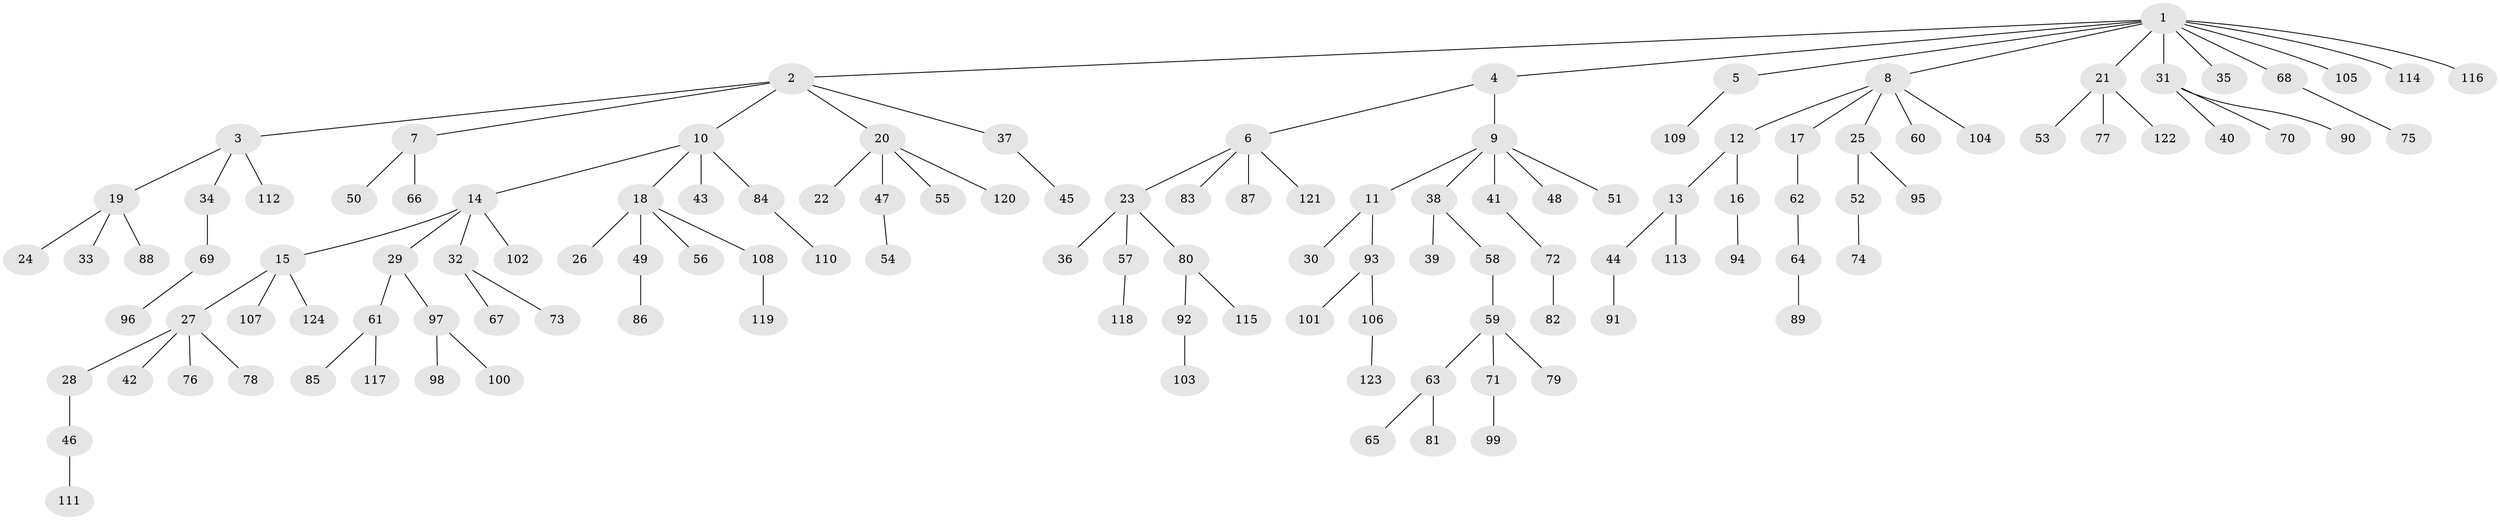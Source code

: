 // coarse degree distribution, {6: 0.013333333333333334, 1: 0.5333333333333333, 3: 0.16, 5: 0.02666666666666667, 2: 0.2, 4: 0.05333333333333334, 10: 0.013333333333333334}
// Generated by graph-tools (version 1.1) at 2025/37/03/04/25 23:37:18]
// undirected, 124 vertices, 123 edges
graph export_dot {
  node [color=gray90,style=filled];
  1;
  2;
  3;
  4;
  5;
  6;
  7;
  8;
  9;
  10;
  11;
  12;
  13;
  14;
  15;
  16;
  17;
  18;
  19;
  20;
  21;
  22;
  23;
  24;
  25;
  26;
  27;
  28;
  29;
  30;
  31;
  32;
  33;
  34;
  35;
  36;
  37;
  38;
  39;
  40;
  41;
  42;
  43;
  44;
  45;
  46;
  47;
  48;
  49;
  50;
  51;
  52;
  53;
  54;
  55;
  56;
  57;
  58;
  59;
  60;
  61;
  62;
  63;
  64;
  65;
  66;
  67;
  68;
  69;
  70;
  71;
  72;
  73;
  74;
  75;
  76;
  77;
  78;
  79;
  80;
  81;
  82;
  83;
  84;
  85;
  86;
  87;
  88;
  89;
  90;
  91;
  92;
  93;
  94;
  95;
  96;
  97;
  98;
  99;
  100;
  101;
  102;
  103;
  104;
  105;
  106;
  107;
  108;
  109;
  110;
  111;
  112;
  113;
  114;
  115;
  116;
  117;
  118;
  119;
  120;
  121;
  122;
  123;
  124;
  1 -- 2;
  1 -- 4;
  1 -- 5;
  1 -- 8;
  1 -- 21;
  1 -- 31;
  1 -- 35;
  1 -- 68;
  1 -- 105;
  1 -- 114;
  1 -- 116;
  2 -- 3;
  2 -- 7;
  2 -- 10;
  2 -- 20;
  2 -- 37;
  3 -- 19;
  3 -- 34;
  3 -- 112;
  4 -- 6;
  4 -- 9;
  5 -- 109;
  6 -- 23;
  6 -- 83;
  6 -- 87;
  6 -- 121;
  7 -- 50;
  7 -- 66;
  8 -- 12;
  8 -- 17;
  8 -- 25;
  8 -- 60;
  8 -- 104;
  9 -- 11;
  9 -- 38;
  9 -- 41;
  9 -- 48;
  9 -- 51;
  10 -- 14;
  10 -- 18;
  10 -- 43;
  10 -- 84;
  11 -- 30;
  11 -- 93;
  12 -- 13;
  12 -- 16;
  13 -- 44;
  13 -- 113;
  14 -- 15;
  14 -- 29;
  14 -- 32;
  14 -- 102;
  15 -- 27;
  15 -- 107;
  15 -- 124;
  16 -- 94;
  17 -- 62;
  18 -- 26;
  18 -- 49;
  18 -- 56;
  18 -- 108;
  19 -- 24;
  19 -- 33;
  19 -- 88;
  20 -- 22;
  20 -- 47;
  20 -- 55;
  20 -- 120;
  21 -- 53;
  21 -- 77;
  21 -- 122;
  23 -- 36;
  23 -- 57;
  23 -- 80;
  25 -- 52;
  25 -- 95;
  27 -- 28;
  27 -- 42;
  27 -- 76;
  27 -- 78;
  28 -- 46;
  29 -- 61;
  29 -- 97;
  31 -- 40;
  31 -- 70;
  31 -- 90;
  32 -- 67;
  32 -- 73;
  34 -- 69;
  37 -- 45;
  38 -- 39;
  38 -- 58;
  41 -- 72;
  44 -- 91;
  46 -- 111;
  47 -- 54;
  49 -- 86;
  52 -- 74;
  57 -- 118;
  58 -- 59;
  59 -- 63;
  59 -- 71;
  59 -- 79;
  61 -- 85;
  61 -- 117;
  62 -- 64;
  63 -- 65;
  63 -- 81;
  64 -- 89;
  68 -- 75;
  69 -- 96;
  71 -- 99;
  72 -- 82;
  80 -- 92;
  80 -- 115;
  84 -- 110;
  92 -- 103;
  93 -- 101;
  93 -- 106;
  97 -- 98;
  97 -- 100;
  106 -- 123;
  108 -- 119;
}
